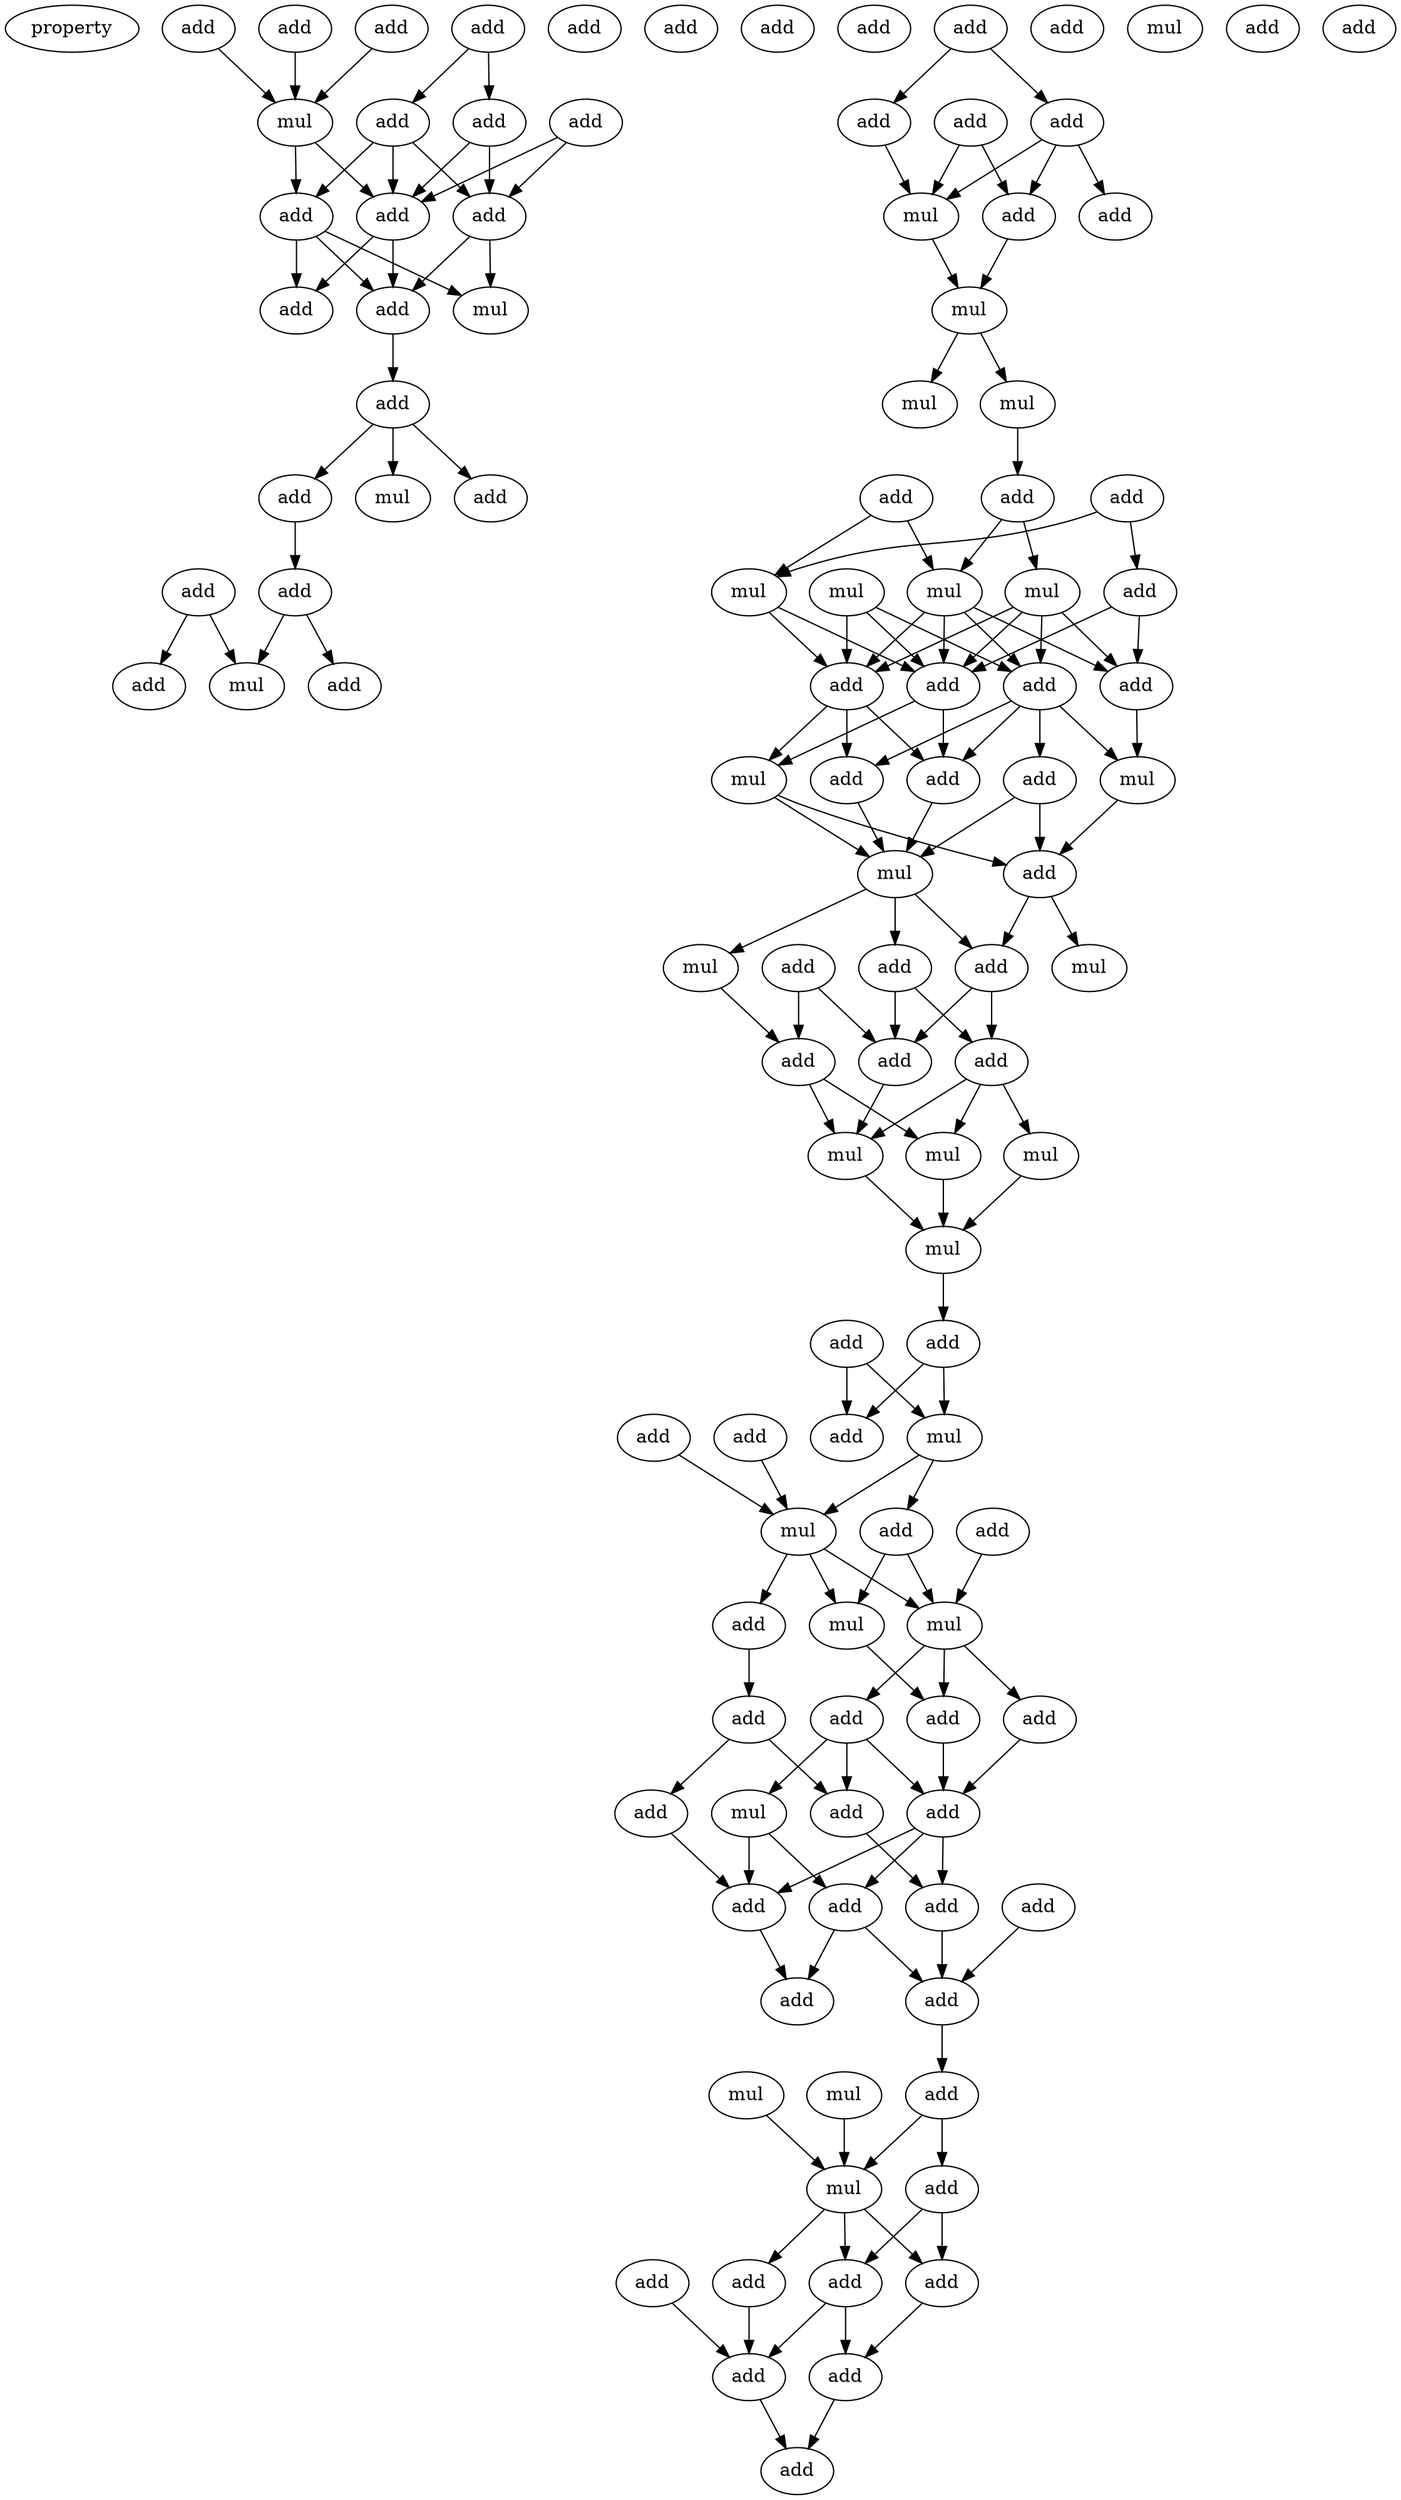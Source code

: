 digraph {
    node [fontcolor=black]
    property [mul=2,lf=1.1]
    0 [ label = add ];
    1 [ label = add ];
    2 [ label = add ];
    3 [ label = add ];
    4 [ label = mul ];
    5 [ label = add ];
    6 [ label = add ];
    7 [ label = add ];
    8 [ label = add ];
    9 [ label = add ];
    10 [ label = add ];
    11 [ label = add ];
    12 [ label = add ];
    13 [ label = mul ];
    14 [ label = add ];
    15 [ label = add ];
    16 [ label = add ];
    17 [ label = add ];
    18 [ label = mul ];
    19 [ label = add ];
    20 [ label = add ];
    21 [ label = add ];
    22 [ label = add ];
    23 [ label = add ];
    24 [ label = mul ];
    25 [ label = add ];
    26 [ label = add ];
    27 [ label = add ];
    28 [ label = add ];
    29 [ label = add ];
    30 [ label = add ];
    31 [ label = mul ];
    32 [ label = add ];
    33 [ label = add ];
    34 [ label = mul ];
    35 [ label = mul ];
    36 [ label = mul ];
    37 [ label = add ];
    38 [ label = add ];
    39 [ label = add ];
    40 [ label = mul ];
    41 [ label = add ];
    42 [ label = mul ];
    43 [ label = mul ];
    44 [ label = mul ];
    45 [ label = add ];
    46 [ label = add ];
    47 [ label = add ];
    48 [ label = add ];
    49 [ label = add ];
    50 [ label = mul ];
    51 [ label = add ];
    52 [ label = add ];
    53 [ label = mul ];
    54 [ label = add ];
    55 [ label = mul ];
    56 [ label = add ];
    57 [ label = add ];
    58 [ label = mul ];
    59 [ label = mul ];
    60 [ label = add ];
    61 [ label = add ];
    62 [ label = add ];
    63 [ label = add ];
    64 [ label = mul ];
    65 [ label = mul ];
    66 [ label = mul ];
    67 [ label = add ];
    68 [ label = mul ];
    69 [ label = add ];
    70 [ label = add ];
    71 [ label = add ];
    72 [ label = add ];
    73 [ label = mul ];
    74 [ label = add ];
    75 [ label = add ];
    76 [ label = mul ];
    77 [ label = add ];
    78 [ label = mul ];
    79 [ label = mul ];
    80 [ label = add ];
    81 [ label = mul ];
    82 [ label = add ];
    83 [ label = add ];
    84 [ label = add ];
    85 [ label = add ];
    86 [ label = add ];
    87 [ label = add ];
    88 [ label = add ];
    89 [ label = mul ];
    90 [ label = add ];
    91 [ label = add ];
    92 [ label = add ];
    93 [ label = add ];
    94 [ label = add ];
    95 [ label = add ];
    96 [ label = mul ];
    97 [ label = add ];
    98 [ label = mul ];
    99 [ label = add ];
    100 [ label = mul ];
    101 [ label = add ];
    102 [ label = add ];
    103 [ label = add ];
    104 [ label = add ];
    105 [ label = add ];
    106 [ label = add ];
    107 [ label = add ];
    108 [ label = add ];
    109 [ label = add ];
    0 -> 4 [ name = 0 ];
    1 -> 4 [ name = 1 ];
    2 -> 5 [ name = 2 ];
    2 -> 7 [ name = 3 ];
    3 -> 4 [ name = 4 ];
    4 -> 9 [ name = 5 ];
    4 -> 11 [ name = 6 ];
    5 -> 8 [ name = 7 ];
    5 -> 11 [ name = 8 ];
    6 -> 8 [ name = 9 ];
    6 -> 11 [ name = 10 ];
    7 -> 8 [ name = 11 ];
    7 -> 9 [ name = 12 ];
    7 -> 11 [ name = 13 ];
    8 -> 13 [ name = 14 ];
    8 -> 14 [ name = 15 ];
    9 -> 12 [ name = 16 ];
    9 -> 13 [ name = 17 ];
    9 -> 14 [ name = 18 ];
    11 -> 12 [ name = 19 ];
    11 -> 14 [ name = 20 ];
    14 -> 16 [ name = 21 ];
    16 -> 17 [ name = 22 ];
    16 -> 18 [ name = 23 ];
    16 -> 19 [ name = 24 ];
    17 -> 20 [ name = 25 ];
    20 -> 24 [ name = 26 ];
    20 -> 25 [ name = 27 ];
    21 -> 22 [ name = 28 ];
    21 -> 24 [ name = 29 ];
    27 -> 28 [ name = 30 ];
    27 -> 30 [ name = 31 ];
    28 -> 31 [ name = 32 ];
    29 -> 31 [ name = 33 ];
    29 -> 33 [ name = 34 ];
    30 -> 31 [ name = 35 ];
    30 -> 32 [ name = 36 ];
    30 -> 33 [ name = 37 ];
    31 -> 34 [ name = 38 ];
    33 -> 34 [ name = 39 ];
    34 -> 35 [ name = 40 ];
    34 -> 36 [ name = 41 ];
    36 -> 37 [ name = 42 ];
    37 -> 40 [ name = 43 ];
    37 -> 42 [ name = 44 ];
    38 -> 40 [ name = 45 ];
    38 -> 44 [ name = 46 ];
    39 -> 41 [ name = 47 ];
    39 -> 44 [ name = 48 ];
    40 -> 45 [ name = 49 ];
    40 -> 46 [ name = 50 ];
    40 -> 47 [ name = 51 ];
    40 -> 48 [ name = 52 ];
    41 -> 46 [ name = 53 ];
    41 -> 47 [ name = 54 ];
    42 -> 45 [ name = 55 ];
    42 -> 46 [ name = 56 ];
    42 -> 47 [ name = 57 ];
    42 -> 48 [ name = 58 ];
    43 -> 45 [ name = 59 ];
    43 -> 47 [ name = 60 ];
    43 -> 48 [ name = 61 ];
    44 -> 45 [ name = 62 ];
    44 -> 47 [ name = 63 ];
    45 -> 49 [ name = 64 ];
    45 -> 52 [ name = 65 ];
    45 -> 53 [ name = 66 ];
    46 -> 50 [ name = 67 ];
    47 -> 52 [ name = 68 ];
    47 -> 53 [ name = 69 ];
    48 -> 49 [ name = 70 ];
    48 -> 50 [ name = 71 ];
    48 -> 51 [ name = 72 ];
    48 -> 52 [ name = 73 ];
    49 -> 55 [ name = 74 ];
    50 -> 54 [ name = 75 ];
    51 -> 54 [ name = 76 ];
    51 -> 55 [ name = 77 ];
    52 -> 55 [ name = 78 ];
    53 -> 54 [ name = 79 ];
    53 -> 55 [ name = 80 ];
    54 -> 58 [ name = 81 ];
    54 -> 60 [ name = 82 ];
    55 -> 57 [ name = 83 ];
    55 -> 59 [ name = 84 ];
    55 -> 60 [ name = 85 ];
    56 -> 61 [ name = 86 ];
    56 -> 62 [ name = 87 ];
    57 -> 61 [ name = 88 ];
    57 -> 63 [ name = 89 ];
    59 -> 62 [ name = 90 ];
    60 -> 61 [ name = 91 ];
    60 -> 63 [ name = 92 ];
    61 -> 64 [ name = 93 ];
    62 -> 64 [ name = 94 ];
    62 -> 66 [ name = 95 ];
    63 -> 64 [ name = 96 ];
    63 -> 65 [ name = 97 ];
    63 -> 66 [ name = 98 ];
    64 -> 68 [ name = 99 ];
    65 -> 68 [ name = 100 ];
    66 -> 68 [ name = 101 ];
    68 -> 69 [ name = 102 ];
    69 -> 73 [ name = 103 ];
    69 -> 74 [ name = 104 ];
    70 -> 73 [ name = 105 ];
    70 -> 74 [ name = 106 ];
    71 -> 76 [ name = 107 ];
    72 -> 76 [ name = 108 ];
    73 -> 75 [ name = 109 ];
    73 -> 76 [ name = 110 ];
    75 -> 78 [ name = 111 ];
    75 -> 79 [ name = 112 ];
    76 -> 78 [ name = 113 ];
    76 -> 79 [ name = 114 ];
    76 -> 80 [ name = 115 ];
    77 -> 79 [ name = 116 ];
    78 -> 82 [ name = 117 ];
    79 -> 82 [ name = 118 ];
    79 -> 83 [ name = 119 ];
    79 -> 85 [ name = 120 ];
    80 -> 84 [ name = 121 ];
    82 -> 86 [ name = 122 ];
    83 -> 86 [ name = 123 ];
    84 -> 87 [ name = 124 ];
    84 -> 88 [ name = 125 ];
    85 -> 86 [ name = 126 ];
    85 -> 88 [ name = 127 ];
    85 -> 89 [ name = 128 ];
    86 -> 90 [ name = 129 ];
    86 -> 92 [ name = 130 ];
    86 -> 93 [ name = 131 ];
    87 -> 92 [ name = 132 ];
    88 -> 90 [ name = 133 ];
    89 -> 92 [ name = 134 ];
    89 -> 93 [ name = 135 ];
    90 -> 95 [ name = 136 ];
    91 -> 95 [ name = 137 ];
    92 -> 94 [ name = 138 ];
    93 -> 94 [ name = 139 ];
    93 -> 95 [ name = 140 ];
    95 -> 97 [ name = 141 ];
    96 -> 100 [ name = 142 ];
    97 -> 99 [ name = 143 ];
    97 -> 100 [ name = 144 ];
    98 -> 100 [ name = 145 ];
    99 -> 103 [ name = 146 ];
    99 -> 104 [ name = 147 ];
    100 -> 102 [ name = 148 ];
    100 -> 103 [ name = 149 ];
    100 -> 104 [ name = 150 ];
    101 -> 106 [ name = 151 ];
    102 -> 106 [ name = 152 ];
    103 -> 106 [ name = 153 ];
    103 -> 107 [ name = 154 ];
    104 -> 107 [ name = 155 ];
    106 -> 109 [ name = 156 ];
    107 -> 109 [ name = 157 ];
}
